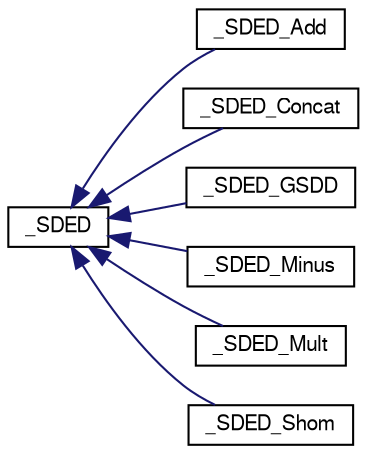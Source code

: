 digraph "Graphical Class Hierarchy"
{
  edge [fontname="FreeSans",fontsize="10",labelfontname="FreeSans",labelfontsize="10"];
  node [fontname="FreeSans",fontsize="10",shape=record];
  rankdir="LR";
  Node1 [label="_SDED",height=0.2,width=0.4,color="black", fillcolor="white", style="filled",URL="$class__SDED.html"];
  Node1 -> Node2 [dir="back",color="midnightblue",fontsize="10",style="solid",fontname="FreeSans"];
  Node2 [label="_SDED_Add",height=0.2,width=0.4,color="black", fillcolor="white", style="filled",URL="$class__SDED__Add.html"];
  Node1 -> Node3 [dir="back",color="midnightblue",fontsize="10",style="solid",fontname="FreeSans"];
  Node3 [label="_SDED_Concat",height=0.2,width=0.4,color="black", fillcolor="white", style="filled",URL="$class__SDED__Concat.html"];
  Node1 -> Node4 [dir="back",color="midnightblue",fontsize="10",style="solid",fontname="FreeSans"];
  Node4 [label="_SDED_GSDD",height=0.2,width=0.4,color="black", fillcolor="white", style="filled",URL="$class__SDED__GSDD.html"];
  Node1 -> Node5 [dir="back",color="midnightblue",fontsize="10",style="solid",fontname="FreeSans"];
  Node5 [label="_SDED_Minus",height=0.2,width=0.4,color="black", fillcolor="white", style="filled",URL="$class__SDED__Minus.html"];
  Node1 -> Node6 [dir="back",color="midnightblue",fontsize="10",style="solid",fontname="FreeSans"];
  Node6 [label="_SDED_Mult",height=0.2,width=0.4,color="black", fillcolor="white", style="filled",URL="$class__SDED__Mult.html"];
  Node1 -> Node7 [dir="back",color="midnightblue",fontsize="10",style="solid",fontname="FreeSans"];
  Node7 [label="_SDED_Shom",height=0.2,width=0.4,color="black", fillcolor="white", style="filled",URL="$class__SDED__Shom.html"];
}
